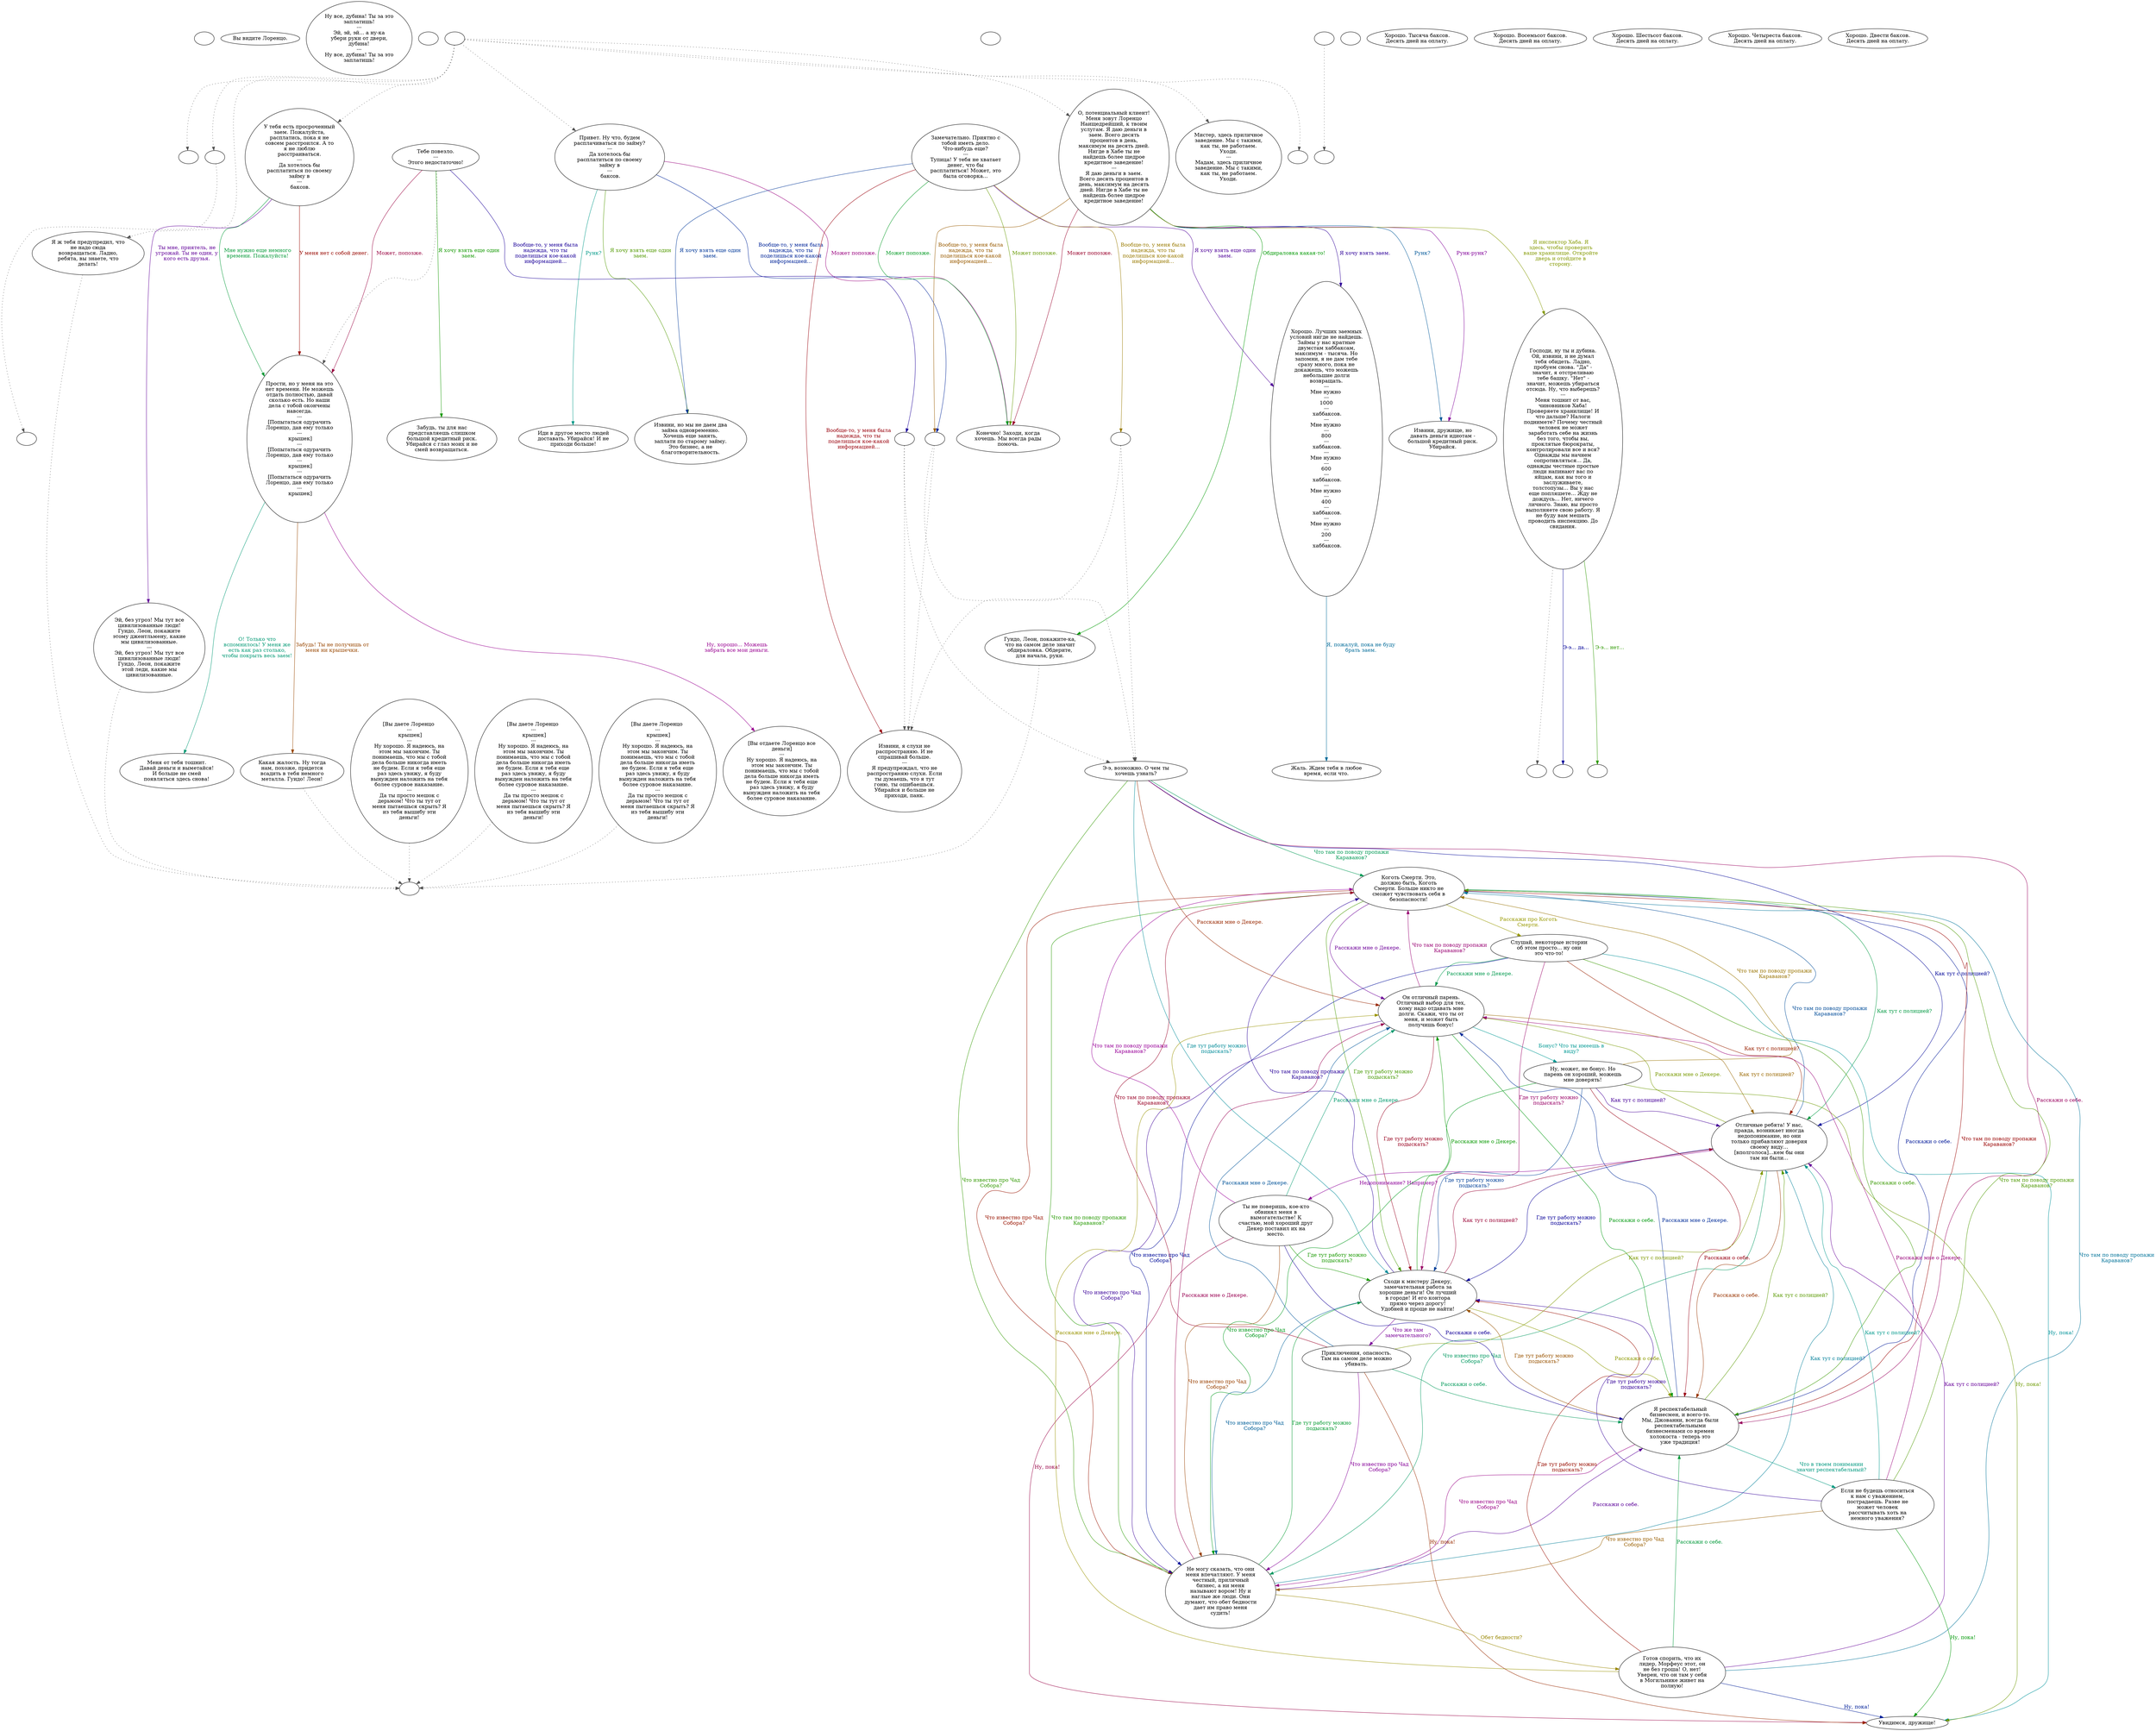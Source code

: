 digraph lorenzo {
  "start" [style=filled       fillcolor="#FFFFFF"       color="#000000"]
  "start" [label=""]
  "look_at_p_proc" [style=filled       fillcolor="#FFFFFF"       color="#000000"]
  "look_at_p_proc" [label="Вы видите Лоренцо."]
  "critter_p_proc" [style=filled       fillcolor="#FFFFFF"       color="#000000"]
  "critter_p_proc" [label="Ну все, дубина! Ты за это\nзаплатишь!\n---\nЭй, эй, эй... а ну-ка\nубери руки от двери,\nдубина!\n---\nНу все, дубина! Ты за это\nзаплатишь!"]
  "pickup_p_proc" [style=filled       fillcolor="#FFFFFF"       color="#000000"]
  "pickup_p_proc" [label=""]
  "talk_p_proc" [style=filled       fillcolor="#FFFFFF"       color="#000000"]
  "talk_p_proc" -> "Get_Stuff" [style=dotted color="#555555"]
  "talk_p_proc" -> "get_reaction" [style=dotted color="#555555"]
  "talk_p_proc" -> "Lorenzo04" [style=dotted color="#555555"]
  "talk_p_proc" -> "Lorenzo00" [style=dotted color="#555555"]
  "talk_p_proc" -> "Lorenzo01" [style=dotted color="#555555"]
  "talk_p_proc" -> "Lorenzo02" [style=dotted color="#555555"]
  "talk_p_proc" -> "Lorenzo05" [style=dotted color="#555555"]
  "talk_p_proc" -> "Put_Stuff" [style=dotted color="#555555"]
  "talk_p_proc" [label=""]
  "destroy_p_proc" [style=filled       fillcolor="#FFFFFF"       color="#000000"]
  "destroy_p_proc" [label=""]
  "timed_event_p_proc" [style=filled       fillcolor="#FFFFFF"       color="#000000"]
  "timed_event_p_proc" -> "SendInsideHouse" [style=dotted color="#555555"]
  "timed_event_p_proc" [label=""]
  "map_enter_p_proc" [style=filled       fillcolor="#FFFFFF"       color="#000000"]
  "map_enter_p_proc" [label=""]
  "combat" [style=filled       fillcolor="#FFFFFF"       color="#000000"]
  "combat" [label=""]
  "Get_Stuff" [style=filled       fillcolor="#FFFFFF"       color="#000000"]
  "Get_Stuff" [label=""]
  "Put_Stuff" [style=filled       fillcolor="#FFFFFF"       color="#000000"]
  "Put_Stuff" [label=""]
  "SendInsideHouse" [style=filled       fillcolor="#FFFFFF"       color="#000000"]
  "SendInsideHouse" [label=""]
  "Lorenzo00" [style=filled       fillcolor="#FFFFFF"       color="#000000"]
  "Lorenzo00" [label="Мистер, здесь приличное\nзаведение. Мы с такими,\nкак ты, не работаем.\nУходи.\n---\nМадам, здесь приличное\nзаведение. Мы с такими,\nкак ты, не работаем.\nУходи."]
  "Lorenzo01" [style=filled       fillcolor="#FFFFFF"       color="#000000"]
  "Lorenzo01" [label="У тебя есть просроченный\nзаем. Пожалуйста,\nрасплатись, пока я не\nсовсем расстроился. А то\nя не люблю\nрасстраиваться.\n---\nДа хотелось бы\nрасплатиться по своему\nзайму в\n---\n баксов."]
  "Lorenzo01" -> "Lorenzo14" [label="Ты мне, приятель, не\nугрожай. Ты не один, у\nкого есть друзья." color="#610099" fontcolor="#610099"]
  "Lorenzo01" -> "Lorenzo15" [label="Мне нужно еще немного\nвремени. Пожалуйста!" color="#009935" fontcolor="#009935"]
  "Lorenzo01" -> "Lorenzo15" [label="У меня нет с собой денег." color="#990800" fontcolor="#990800"]
  "Lorenzo02" [style=filled       fillcolor="#FFFFFF"       color="#000000"]
  "Lorenzo02" [label="Привет. Ну что, будем\nрасплачиваться по займу?\n---\nДа хотелось бы\nрасплатиться по своему\nзайму в\n---\n баксов."]
  "Lorenzo02" -> "Lorenzo02a" [label="Вообще-то, у меня была\nнадежда, что ты\nподелишься кое-какой\nинформацией..." color="#002599" fontcolor="#002599"]
  "Lorenzo02" -> "Lorenzo08" [label="Я хочу взять еще один\nзаем." color="#519900" fontcolor="#519900"]
  "Lorenzo02" -> "Lorenzo12" [label="Может попозже." color="#99007E" fontcolor="#99007E"]
  "Lorenzo02" -> "Lorenzo13" [label="Рунк?" color="#009988" fontcolor="#009988"]
  "Lorenzo02a" [style=filled       fillcolor="#FFFFFF"       color="#000000"]
  "Lorenzo02a" -> "Lorenzo06" [style=dotted color="#555555"]
  "Lorenzo02a" -> "Lorenzo07" [style=dotted color="#555555"]
  "Lorenzo02a" [label=""]
  "Lorenzo04" [style=filled       fillcolor="#FFFFFF"       color="#000000"]
  "Lorenzo04" -> "combat" [style=dotted color="#555555"]
  "Lorenzo04" [label="Я ж тебя предупредил, что\nне надо сюда\nвозвращаться. Ладно,\nребята, вы знаете, что\nделать!"]
  "Lorenzo05" [style=filled       fillcolor="#FFFFFF"       color="#000000"]
  "Lorenzo05" [label="О, потенциальный клиент!\nМеня зовут Лоренцо\nНаищедрейший, к твоим\nуслугам. Я даю деньги в\nзаем. Всего десять\nпроцентов в день,\nмаксимум на десять дней.\nНигде в Хабе ты не\nнайдешь более щедрое\nкредитное заведение!\n---\nЯ даю деньги в заем.\nВсего десять процентов в\nдень, максимум на десять\nдней. Нигде в Хабе ты не\nнайдешь более щедрое\nкредитное заведение!"]
  "Lorenzo05" -> "Lorenzo02a" [label="Вообще-то, у меня была\nнадежда, что ты\nподелишься кое-какой\nинформацией..." color="#995B00" fontcolor="#995B00"]
  "Lorenzo05" -> "Lorenzo19" [label="Я хочу взять заем." color="#2E0099" fontcolor="#2E0099"]
  "Lorenzo05" -> "Lorenzo20" [label="Обдираловка какая-то!" color="#009902" fontcolor="#009902"]
  "Lorenzo05" -> "Lorenzo12" [label="Может попозже." color="#99002B" fontcolor="#99002B"]
  "Lorenzo05" -> "Lorenzo21" [label="Рунк?" color="#005899" fontcolor="#005899"]
  "Lorenzo05" -> "seif00" [label="Я инспектор Хаба. Я\nздесь, чтобы проверить\nваше хранилище. Откройте\nдверь и отойдите в\nсторону." color="#849900" fontcolor="#849900"]
  "Lorenzo05" -> "Lorenzo21" [label="Рунк-рунк?" color="#810099" fontcolor="#810099"]
  "Lorenzo06" [style=filled       fillcolor="#FFFFFF"       color="#000000"]
  "Lorenzo06" [label="Э-э, возможно. О чем ты\nхочешь узнать?"]
  "Lorenzo06" -> "Lorenzo22" [label="Что там по поводу пропажи\nКараванов?" color="#009954" fontcolor="#009954"]
  "Lorenzo06" -> "Lorenzo23" [label="Расскажи мне о Декере." color="#992800" fontcolor="#992800"]
  "Lorenzo06" -> "Lorenzo24" [label="Как тут с полицией?" color="#000599" fontcolor="#000599"]
  "Lorenzo06" -> "Lorenzo25" [label="Что известно про Чад\nСобора?" color="#329900" fontcolor="#329900"]
  "Lorenzo06" -> "Lorenzo26" [label="Расскажи о себе." color="#99005E" fontcolor="#99005E"]
  "Lorenzo06" -> "Lorenzo27" [label="Где тут работу можно\nподыскать?" color="#008B99" fontcolor="#008B99"]
  "Lorenzo07" [style=filled       fillcolor="#FFFFFF"       color="#000000"]
  "Lorenzo07" [label="Извини, я слухи не\nраспространяю. И не\nспрашивай больше.\n---\nЯ предупреждал, что не\nраспространяю слухи. Если\nты думаешь, что я тут\nгоню, ты ошибаешься.\nУбирайся и больше не\nприходи, панк."]
  "Lorenzo08" [style=filled       fillcolor="#FFFFFF"       color="#000000"]
  "Lorenzo08" [label="Извини, но мы не даем два\nзайма одновременно.\nХочешь еще занять,\nзаплати по старому займу.\nЭто бизнес, а не\nблаготворительность."]
  "Lorenzo09" [style=filled       fillcolor="#FFFFFF"       color="#000000"]
  "Lorenzo09" [label="Замечательно. Приятно с\nтобой иметь дело.\nЧто-нибудь еще?\n---\nТупица! У тебя не хватает\nденег, что бы\nрасплатиться! Может, это\nбыла оговорка..."]
  "Lorenzo09" -> "Lorenzo09a" [label="Вообще-то, у меня была\nнадежда, что ты\nподелишься кое-какой\nинформацией..." color="#997A00" fontcolor="#997A00"]
  "Lorenzo09" -> "Lorenzo19" [label="Я хочу взять еще один\nзаем." color="#4E0099" fontcolor="#4E0099"]
  "Lorenzo09" -> "Lorenzo12" [label="Может попозже." color="#009921" fontcolor="#009921"]
  "Lorenzo09" -> "Lorenzo07" [label="Вообще-то, у меня была\nнадежда, что ты\nподелишься кое-какой\nинформацией..." color="#99000B" fontcolor="#99000B"]
  "Lorenzo09" -> "Lorenzo08" [label="Я хочу взять еще один\nзаем." color="#003899" fontcolor="#003899"]
  "Lorenzo09" -> "Lorenzo12" [label="Может попозже." color="#659900" fontcolor="#659900"]
  "Lorenzo09a" [style=filled       fillcolor="#FFFFFF"       color="#000000"]
  "Lorenzo09a" -> "Lorenzo06" [style=dotted color="#555555"]
  "Lorenzo09a" -> "Lorenzo07" [style=dotted color="#555555"]
  "Lorenzo09a" [label=""]
  "Lorenzo12" [style=filled       fillcolor="#FFFFFF"       color="#000000"]
  "Lorenzo12" [label="Конечно! Заходи, когда\nхочешь. Мы всегда рады\nпомочь."]
  "Lorenzo13" [style=filled       fillcolor="#FFFFFF"       color="#000000"]
  "Lorenzo13" [label="Иди в другое место людей\nдоставать. Убирайся! И не\nприходи больше!"]
  "Lorenzo14" [style=filled       fillcolor="#FFFFFF"       color="#000000"]
  "Lorenzo14" -> "combat" [style=dotted color="#555555"]
  "Lorenzo14" [label="Эй, без угроз! Мы тут все\nцивилизованные люди!\nГуидо, Леон, покажите\nэтому джентльмену, какие\nмы цивилизованные.\n---\nЭй, без угроз! Мы тут все\nцивилизованные люди!\nГуидо, Леон, покажите\nэтой леди, какие мы\nцивилизованные."]
  "Lorenzo15" [style=filled       fillcolor="#FFFFFF"       color="#000000"]
  "Lorenzo15" [label="Прости, но у меня на это\nнет времени. Не можешь\nотдать полностью, давай\nсколько есть. Но наши\nдела с тобой окончены\nнавсегда.\n---\n[Попытаться одурачить\nЛоренцо, дав ему только\n---\n крышек]\n---\n[Попытаться одурачить\nЛоренцо, дав ему только\n---\n крышек]\n---\n[Попытаться одурачить\nЛоренцо, дав ему только\n---\n крышек]"]
  "Lorenzo15" -> "Lorenzo15a" [label="Ну, хорошо... Можешь\nзабрать все мои деньги." color="#990091" fontcolor="#990091"]
  "Lorenzo15" -> "Lorenzo15b" [label="О! Только что\nвспомнилось! У меня же\nесть как раз столько,\nчтобы покрыть весь заем!" color="#009974" fontcolor="#009974"]
  "Lorenzo15" -> "Lorenzo15f" [label="Забудь! Ты не получишь от\nменя ни крышечки." color="#994700" fontcolor="#994700"]
  "Lorenzo15a" [style=filled       fillcolor="#FFFFFF"       color="#000000"]
  "Lorenzo15a" [label="[Вы отдаете Лоренцо все\nденьги]\n---\nНу хорошо. Я надеюсь, на\nэтом мы закончим. Ты\nпонимаешь, что мы с тобой\nдела больше никогда иметь\nне будем. Если я тебя еще\nраз здесь увижу, я буду\nвынужден наложить на тебя\nболее суровое наказание."]
  "Lorenzo15b" [style=filled       fillcolor="#FFFFFF"       color="#000000"]
  "Lorenzo15b" [label="Меня от тебя тошнит.\nДавай деньги и выметайся!\nИ больше не смей\nпоявляться здесь снова!"]
  "Lorenzo15c" [style=filled       fillcolor="#FFFFFF"       color="#000000"]
  "Lorenzo15c" -> "combat" [style=dotted color="#555555"]
  "Lorenzo15c" [label="[Вы даете Лоренцо \n---\n крышек]\n---\nНу хорошо. Я надеюсь, на\nэтом мы закончим. Ты\nпонимаешь, что мы с тобой\nдела больше никогда иметь\nне будем. Если я тебя еще\nраз здесь увижу, я буду\nвынужден наложить на тебя\nболее суровое наказание.\n---\nДа ты просто мешок с\nдерьмом! Что ты тут от\nменя пытаешься скрыть? Я\nиз тебя вышибу эти\nденьги!"]
  "Lorenzo15d" [style=filled       fillcolor="#FFFFFF"       color="#000000"]
  "Lorenzo15d" -> "combat" [style=dotted color="#555555"]
  "Lorenzo15d" [label="[Вы даете Лоренцо \n---\n крышек]\n---\nНу хорошо. Я надеюсь, на\nэтом мы закончим. Ты\nпонимаешь, что мы с тобой\nдела больше никогда иметь\nне будем. Если я тебя еще\nраз здесь увижу, я буду\nвынужден наложить на тебя\nболее суровое наказание.\n---\nДа ты просто мешок с\nдерьмом! Что ты тут от\nменя пытаешься скрыть? Я\nиз тебя вышибу эти\nденьги!"]
  "Lorenzo15e" [style=filled       fillcolor="#FFFFFF"       color="#000000"]
  "Lorenzo15e" -> "combat" [style=dotted color="#555555"]
  "Lorenzo15e" [label="[Вы даете Лоренцо \n---\n крышек]\n---\nНу хорошо. Я надеюсь, на\nэтом мы закончим. Ты\nпонимаешь, что мы с тобой\nдела больше никогда иметь\nне будем. Если я тебя еще\nраз здесь увижу, я буду\nвынужден наложить на тебя\nболее суровое наказание.\n---\nДа ты просто мешок с\nдерьмом! Что ты тут от\nменя пытаешься скрыть? Я\nиз тебя вышибу эти\nденьги!"]
  "Lorenzo15f" [style=filled       fillcolor="#FFFFFF"       color="#000000"]
  "Lorenzo15f" -> "combat" [style=dotted color="#555555"]
  "Lorenzo15f" [label="Какая жалость. Ну тогда\nнам, похоже, придется\nвсадить в тебя немного\nметалла. Гуидо! Леон!"]
  "Lorenzo16" [style=filled       fillcolor="#FFFFFF"       color="#000000"]
  "Lorenzo16" -> "Lorenzo15" [style=dotted color="#555555"]
  "Lorenzo16" [label="Тебе повезло.\n---\nЭтого недостаточно!"]
  "Lorenzo16" -> "Lorenzo16a" [label="Вообще-то, у меня была\nнадежда, что ты\nподелишься кое-какой\nинформацией..." color="#1B0099" fontcolor="#1B0099"]
  "Lorenzo16" -> "Lorenzo28" [label="Я хочу взять еще один\nзаем." color="#129900" fontcolor="#129900"]
  "Lorenzo16" -> "Lorenzo15" [label="Может, попозже." color="#99003F" fontcolor="#99003F"]
  "Lorenzo16a" [style=filled       fillcolor="#FFFFFF"       color="#000000"]
  "Lorenzo16a" -> "Lorenzo06" [style=dotted color="#555555"]
  "Lorenzo16a" -> "Lorenzo07" [style=dotted color="#555555"]
  "Lorenzo16a" [label=""]
  "Lorenzo19" [style=filled       fillcolor="#FFFFFF"       color="#000000"]
  "Lorenzo19" [label="Хорошо. Лучших заемных\nусловий нигде не найдешь.\nЗаймы у нас кратные\nдвумстам хаббаксам,\nмаксимум - тысяча. Но\nзапомни, я не дам тебе\nсразу много, пока не\nдокажешь, что можешь\nнебольшие долги\nвозвращать.\n---\nМне нужно \n---\n1000\n---\n хаббаксов.\n---\nМне нужно \n---\n800\n---\n хаббаксов.\n---\nМне нужно \n---\n600\n---\n хаббаксов.\n---\nМне нужно \n---\n400\n---\n хаббаксов.\n---\nМне нужно \n---\n200\n---\n хаббаксов."]
  "Lorenzo19" -> "Lorenzo34" [label="Я, пожалуй, пока не буду\nбрать заем." color="#006B99" fontcolor="#006B99"]
  "Lorenzo20" [style=filled       fillcolor="#FFFFFF"       color="#000000"]
  "Lorenzo20" -> "combat" [style=dotted color="#555555"]
  "Lorenzo20" [label="Гуидо, Леон, покажите-ка,\nчто на самом деле значит\nобдираловка. Обдерите,\nдля начала, руки."]
  "Lorenzo21" [style=filled       fillcolor="#FFFFFF"       color="#000000"]
  "Lorenzo21" [label="Извини, дружище, но\nдавать деньги идиотам -\nбольшой кредитный риск.\nУбирайся."]
  "Lorenzo22" [style=filled       fillcolor="#FFFFFF"       color="#000000"]
  "Lorenzo22" [label="Коготь Смерти. Это,\nдолжно быть, Коготь\nСмерти. Больше никто не\nсможет чувствовать себя в\nбезопасности!"]
  "Lorenzo22" -> "Lorenzo35" [label="Расскажи про Коготь\nСмерти." color="#989900" fontcolor="#989900"]
  "Lorenzo22" -> "Lorenzo23" [label="Расскажи мне о Декере." color="#6D0099" fontcolor="#6D0099"]
  "Lorenzo22" -> "Lorenzo24" [label="Как тут с полицией?" color="#009941" fontcolor="#009941"]
  "Lorenzo22" -> "Lorenzo25" [label="Что известно про Чад\nСобора?" color="#991400" fontcolor="#991400"]
  "Lorenzo22" -> "Lorenzo26" [label="Расскажи о себе." color="#001899" fontcolor="#001899"]
  "Lorenzo22" -> "Lorenzo27" [label="Где тут работу можно\nподыскать?" color="#459900" fontcolor="#459900"]
  "Lorenzo23" [style=filled       fillcolor="#FFFFFF"       color="#000000"]
  "Lorenzo23" [label="Он отличный парень.\nОтличный выбор для тех,\nкому надо отдавать мне\nдолги. Скажи, что ты от\nменя, и может быть\nполучишь бонус!"]
  "Lorenzo23" -> "Lorenzo22" [label="Что там по поводу пропажи\nКараванов?" color="#990072" fontcolor="#990072"]
  "Lorenzo23" -> "Lorenzo36" [label="Бонус? Что ты имеешь в\nвиду?" color="#009994" fontcolor="#009994"]
  "Lorenzo23" -> "Lorenzo24" [label="Как тут с полицией?" color="#996700" fontcolor="#996700"]
  "Lorenzo23" -> "Lorenzo25" [label="Что известно про Чад\nСобора?" color="#3A0099" fontcolor="#3A0099"]
  "Lorenzo23" -> "Lorenzo26" [label="Расскажи о себе." color="#00990E" fontcolor="#00990E"]
  "Lorenzo23" -> "Lorenzo27" [label="Где тут работу можно\nподыскать?" color="#99001F" fontcolor="#99001F"]
  "Lorenzo24" [style=filled       fillcolor="#FFFFFF"       color="#000000"]
  "Lorenzo24" [label="Отличные ребята! У нас,\nправда, возникает иногда\nнедопонимание, но они\nтолько прибавляют доверия\nсвоему виду...\n[вполголоса]...кем бы они\nтам ни были..."]
  "Lorenzo24" -> "Lorenzo22" [label="Что там по поводу пропажи\nКараванов?" color="#004C99" fontcolor="#004C99"]
  "Lorenzo24" -> "Lorenzo23" [label="Расскажи мне о Декере." color="#789900" fontcolor="#789900"]
  "Lorenzo24" -> "Lorenzo37" [label="Недопонимание? Например?" color="#8D0099" fontcolor="#8D0099"]
  "Lorenzo24" -> "Lorenzo25" [label="Что известно про Чад\nСобора?" color="#009960" fontcolor="#009960"]
  "Lorenzo24" -> "Lorenzo26" [label="Расскажи о себе." color="#993400" fontcolor="#993400"]
  "Lorenzo24" -> "Lorenzo27" [label="Где тут работу можно\nподыскать?" color="#070099" fontcolor="#070099"]
  "Lorenzo25" [style=filled       fillcolor="#FFFFFF"       color="#000000"]
  "Lorenzo25" [label="Не могу сказать, что они\nменя впечатляют. У меня\nчестный, приличный\nбизнес, а ни меня\nназывают вором! Ну и\nнаглые же люди. Они\nдумают, что обет бедности\nдает им право меня\nсудить!"]
  "Lorenzo25" -> "Lorenzo22" [label="Что там по поводу пропажи\nКараванов?" color="#259900" fontcolor="#259900"]
  "Lorenzo25" -> "Lorenzo23" [label="Расскажи мне о Декере." color="#990052" fontcolor="#990052"]
  "Lorenzo25" -> "Lorenzo24" [label="Как тут с полицией?" color="#007F99" fontcolor="#007F99"]
  "Lorenzo25" -> "Lorenzo38" [label="Обет бедности?" color="#998700" fontcolor="#998700"]
  "Lorenzo25" -> "Lorenzo26" [label="Расскажи о себе." color="#5A0099" fontcolor="#5A0099"]
  "Lorenzo25" -> "Lorenzo27" [label="Где тут работу можно\nподыскать?" color="#00992D" fontcolor="#00992D"]
  "Lorenzo26" [style=filled       fillcolor="#FFFFFF"       color="#000000"]
  "Lorenzo26" [label="Я респектабельный\nбизнесмен, и всего-то.\nМы, Джованни, всегда были\nреспектабельными\nбизнесменами со времен\nхолокоста - теперь это\nуже традиция!"]
  "Lorenzo26" -> "Lorenzo22" [label="Что там по поводу пропажи\nКараванов?" color="#990100" fontcolor="#990100"]
  "Lorenzo26" -> "Lorenzo23" [label="Расскажи мне о Декере." color="#002C99" fontcolor="#002C99"]
  "Lorenzo26" -> "Lorenzo24" [label="Как тут с полицией?" color="#599900" fontcolor="#599900"]
  "Lorenzo26" -> "Lorenzo25" [label="Что известно про Чад\nСобора?" color="#990085" fontcolor="#990085"]
  "Lorenzo26" -> "Lorenzo39" [label="Что в твоем понимании\nзначит респектабельный?" color="#009980" fontcolor="#009980"]
  "Lorenzo26" -> "Lorenzo27" [label="Где тут работу можно\nподыскать?" color="#995300" fontcolor="#995300"]
  "Lorenzo27" [style=filled       fillcolor="#FFFFFF"       color="#000000"]
  "Lorenzo27" [label="Сходи к мистеру Декеру,\nзамечательная работа за\nхорошие деньги! Он лучший\nв городе! И его контора\nпрямо через дорогу!\nУдобней и проще не найти!"]
  "Lorenzo27" -> "Lorenzo22" [label="Что там по поводу пропажи\nКараванов?" color="#270099" fontcolor="#270099"]
  "Lorenzo27" -> "Lorenzo23" [label="Расскажи мне о Декере." color="#069900" fontcolor="#069900"]
  "Lorenzo27" -> "Lorenzo24" [label="Как тут с полицией?" color="#990033" fontcolor="#990033"]
  "Lorenzo27" -> "Lorenzo25" [label="Что известно про Чад\nСобора?" color="#005F99" fontcolor="#005F99"]
  "Lorenzo27" -> "Lorenzo26" [label="Расскажи о себе." color="#8C9900" fontcolor="#8C9900"]
  "Lorenzo27" -> "Lorenzo40" [label="Что же там\nзамечательного?" color="#7A0099" fontcolor="#7A0099"]
  "Lorenzo28" [style=filled       fillcolor="#FFFFFF"       color="#000000"]
  "Lorenzo28" [label="Забудь, ты для нас\nпредставляешь слишком\nбольшой кредитный риск.\nУбирайся с глаз моих и не\nсмей возвращаться."]
  "Lorenzo29" [style=filled       fillcolor="#FFFFFF"       color="#000000"]
  "Lorenzo29" [label="Хорошо. Тысяча баксов.\nДесять дней на оплату."]
  "Lorenzo30" [style=filled       fillcolor="#FFFFFF"       color="#000000"]
  "Lorenzo30" [label="Хорошо. Восемьсот баксов.\nДесять дней на оплату."]
  "Lorenzo31" [style=filled       fillcolor="#FFFFFF"       color="#000000"]
  "Lorenzo31" [label="Хорошо. Шестьсот баксов.\nДесять дней на оплату."]
  "Lorenzo32" [style=filled       fillcolor="#FFFFFF"       color="#000000"]
  "Lorenzo32" [label="Хорошо. Четыреста баксов.\nДесять дней на оплату."]
  "Lorenzo33" [style=filled       fillcolor="#FFFFFF"       color="#000000"]
  "Lorenzo33" [label="Хорошо. Двести баксов.\nДесять дней на оплату."]
  "Lorenzo34" [style=filled       fillcolor="#FFFFFF"       color="#000000"]
  "Lorenzo34" [label="Жаль. Ждем тебя в любое\nвремя, если что."]
  "Lorenzo35" [style=filled       fillcolor="#FFFFFF"       color="#000000"]
  "Lorenzo35" [label="Слушай, некоторые истории\nоб этом просто... ну они\nэто что-то!"]
  "Lorenzo35" -> "Lorenzo23" [label="Расскажи мне о Декере." color="#00994D" fontcolor="#00994D"]
  "Lorenzo35" -> "Lorenzo24" [label="Как тут с полицией?" color="#992000" fontcolor="#992000"]
  "Lorenzo35" -> "Lorenzo25" [label="Что известно про Чад\nСобора?" color="#000C99" fontcolor="#000C99"]
  "Lorenzo35" -> "Lorenzo26" [label="Расскажи о себе." color="#399900" fontcolor="#399900"]
  "Lorenzo35" -> "Lorenzo27" [label="Где тут работу можно\nподыскать?" color="#990066" fontcolor="#990066"]
  "Lorenzo35" -> "Lorenzo41" [label="Ну, пока!" color="#009299" fontcolor="#009299"]
  "Lorenzo36" [style=filled       fillcolor="#FFFFFF"       color="#000000"]
  "Lorenzo36" [label="Ну, может, не бонус. Но\nпарень он хороший, можешь\nмне доверять!"]
  "Lorenzo36" -> "Lorenzo22" [label="Что там по поводу пропажи\nКараванов?" color="#997300" fontcolor="#997300"]
  "Lorenzo36" -> "Lorenzo24" [label="Как тут с полицией?" color="#460099" fontcolor="#460099"]
  "Lorenzo36" -> "Lorenzo25" [label="Что известно про Чад\nСобора?" color="#00991A" fontcolor="#00991A"]
  "Lorenzo36" -> "Lorenzo26" [label="Расскажи о себе." color="#990013" fontcolor="#990013"]
  "Lorenzo36" -> "Lorenzo27" [label="Где тут работу можно\nподыскать?" color="#004099" fontcolor="#004099"]
  "Lorenzo36" -> "Lorenzo41" [label="Ну, пока!" color="#6C9900" fontcolor="#6C9900"]
  "Lorenzo37" [style=filled       fillcolor="#FFFFFF"       color="#000000"]
  "Lorenzo37" [label="Ты не поверишь, кое-кто\nобвинял меня в\nвымогательстве! К\nсчастью, мой хороший друг\nДекер поставил их на\nместо."]
  "Lorenzo37" -> "Lorenzo22" [label="Что там по поводу пропажи\nКараванов?" color="#990099" fontcolor="#990099"]
  "Lorenzo37" -> "Lorenzo23" [label="Расскажи мне о Декере." color="#00996D" fontcolor="#00996D"]
  "Lorenzo37" -> "Lorenzo25" [label="Что известно про Чад\nСобора?" color="#994000" fontcolor="#994000"]
  "Lorenzo37" -> "Lorenzo26" [label="Расскажи о себе." color="#130099" fontcolor="#130099"]
  "Lorenzo37" -> "Lorenzo27" [label="Где тут работу можно\nподыскать?" color="#199900" fontcolor="#199900"]
  "Lorenzo37" -> "Lorenzo41" [label="Ну, пока!" color="#990046" fontcolor="#990046"]
  "Lorenzo38" [style=filled       fillcolor="#FFFFFF"       color="#000000"]
  "Lorenzo38" [label="Готов спорить, что их\nлидер, Морфеус этот, он\nне без гроша! О, нет!\nУверен, что он там у себя\nв Могильнике живет на\nполную!"]
  "Lorenzo38" -> "Lorenzo22" [label="Что там по поводу пропажи\nКараванов?" color="#007399" fontcolor="#007399"]
  "Lorenzo38" -> "Lorenzo23" [label="Расскажи мне о Декере." color="#999300" fontcolor="#999300"]
  "Lorenzo38" -> "Lorenzo24" [label="Как тут с полицией?" color="#660099" fontcolor="#660099"]
  "Lorenzo38" -> "Lorenzo26" [label="Расскажи о себе." color="#009939" fontcolor="#009939"]
  "Lorenzo38" -> "Lorenzo27" [label="Где тут работу можно\nподыскать?" color="#990D00" fontcolor="#990D00"]
  "Lorenzo38" -> "Lorenzo41" [label="Ну, пока!" color="#002099" fontcolor="#002099"]
  "Lorenzo39" [style=filled       fillcolor="#FFFFFF"       color="#000000"]
  "Lorenzo39" [label="Если не будешь относиться\nк нам с уважением,\nпострадаешь. Разве не\nможет человек\nрассчитывать хоть на\nнемного уважения?"]
  "Lorenzo39" -> "Lorenzo22" [label="Что там по поводу пропажи\nКараванов?" color="#4D9900" fontcolor="#4D9900"]
  "Lorenzo39" -> "Lorenzo23" [label="Расскажи мне о Декере." color="#990079" fontcolor="#990079"]
  "Lorenzo39" -> "Lorenzo24" [label="Как тут с полицией?" color="#00998C" fontcolor="#00998C"]
  "Lorenzo39" -> "Lorenzo25" [label="Что известно про Чад\nСобора?" color="#995F00" fontcolor="#995F00"]
  "Lorenzo39" -> "Lorenzo27" [label="Где тут работу можно\nподыскать?" color="#330099" fontcolor="#330099"]
  "Lorenzo39" -> "Lorenzo41" [label="Ну, пока!" color="#009906" fontcolor="#009906"]
  "Lorenzo40" [style=filled       fillcolor="#FFFFFF"       color="#000000"]
  "Lorenzo40" [label="Приключения, опасность.\nТам на самом деле можно\nубивать."]
  "Lorenzo40" -> "Lorenzo22" [label="Что там по поводу пропажи\nКараванов?" color="#990026" fontcolor="#990026"]
  "Lorenzo40" -> "Lorenzo23" [label="Расскажи мне о Декере." color="#005399" fontcolor="#005399"]
  "Lorenzo40" -> "Lorenzo24" [label="Как тут с полицией?" color="#809900" fontcolor="#809900"]
  "Lorenzo40" -> "Lorenzo25" [label="Что известно про Чад\nСобора?" color="#860099" fontcolor="#860099"]
  "Lorenzo40" -> "Lorenzo26" [label="Расскажи о себе." color="#009959" fontcolor="#009959"]
  "Lorenzo40" -> "Lorenzo41" [label="Ну, пока!" color="#992C00" fontcolor="#992C00"]
  "Lorenzo41" [style=filled       fillcolor="#FFFFFF"       color="#000000"]
  "Lorenzo41" [label="Увидимся, дружище!"]
  "seif00" [style=filled       fillcolor="#FFFFFF"       color="#000000"]
  "seif00" -> "seif03" [style=dotted color="#555555"]
  "seif00" [label="Господи, ну ты и дубина.\nОй, извини, и не думал\nтебя обидеть. Ладно,\nпробуем снова. \"Да\" -\nзначит, я отстреливаю\nтебе башку. \"Нет\" -\nзначит, можешь убираться\nотсюда. Ну, что выберешь?\n---\nМеня тошнит от вас,\nчиновников Хаба!\nПроверяете хранилище! И\nчто дальше? Налоги\nподнимете? Почему честный\nчеловек не может\nзаработать себе на жизнь\nбез того, чтобы вы,\nпроклятые бюрократы,\nконтролировали все и вся?\nОднажды мы начнем\nсопротивляться... Да,\nоднажды честные простые\nлюди напинают вас по\nяйцам, как вы того и\nзаслуживаете,\nтолстопузы... Вы у нас\nеще попляшете... Жду не\nдождусь... Нет, ничего\nличного. Знаю, вы просто\nвыполняете свою работу. Я\nне буду вам мешать\nпроводить инспекцию. До\nсвидания."]
  "seif00" -> "seif02" [label="Э-э... да..." color="#000099" fontcolor="#000099"]
  "seif00" -> "seif01" [label="Э-э... нет..." color="#2D9900" fontcolor="#2D9900"]
  "seif01" [style=filled       fillcolor="#FFFFFF"       color="#000000"]
  "seif01" [label=""]
  "seif02" [style=filled       fillcolor="#FFFFFF"       color="#000000"]
  "seif02" [label=""]
  "seif03" [style=filled       fillcolor="#FFFFFF"       color="#000000"]
  "seif03" [label=""]
  "get_reaction" [style=filled       fillcolor="#FFFFFF"       color="#000000"]
  "get_reaction" -> "ReactToLevel" [style=dotted color="#555555"]
  "get_reaction" [label=""]
  "ReactToLevel" [style=filled       fillcolor="#FFFFFF"       color="#000000"]
  "ReactToLevel" [label=""]
}